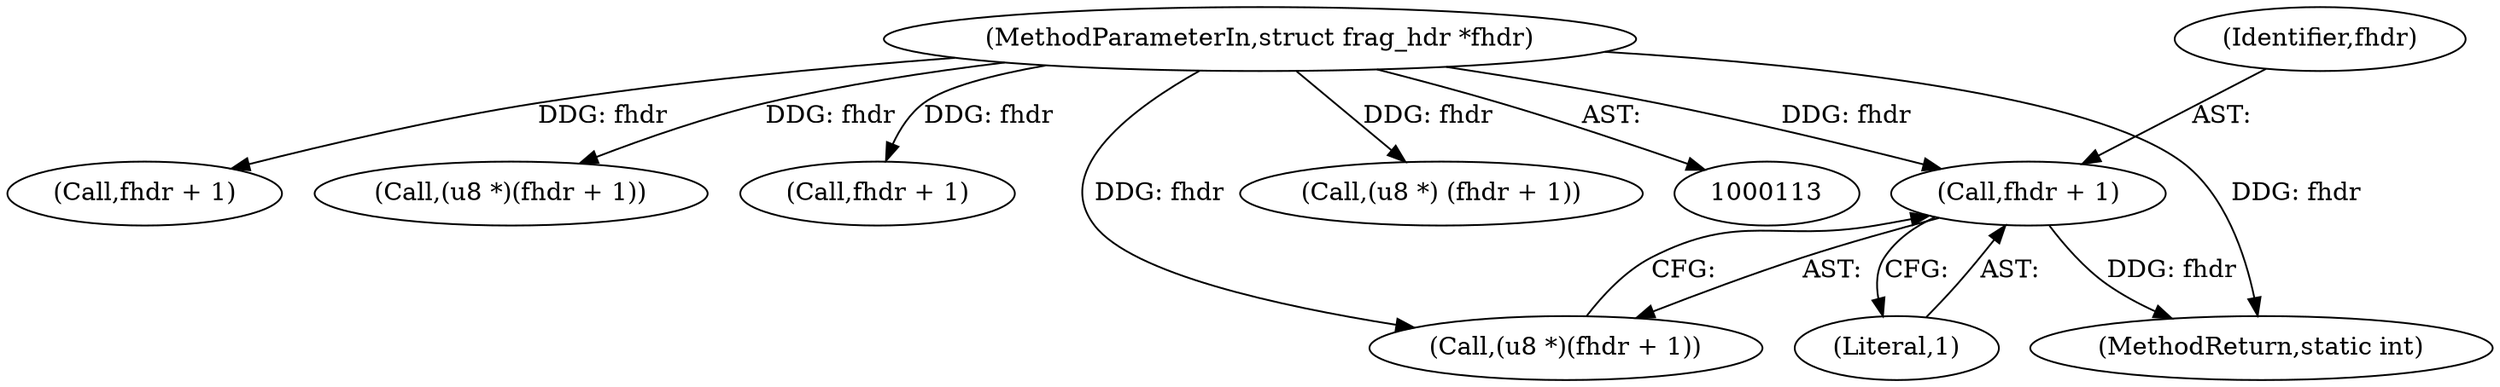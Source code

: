 digraph "0_linux_70789d7052239992824628db8133de08dc78e593_0@pointer" {
"1000224" [label="(Call,fhdr + 1)"];
"1000116" [label="(MethodParameterIn,struct frag_hdr *fhdr)"];
"1000222" [label="(Call,(u8 *)(fhdr + 1))"];
"1000162" [label="(Call,fhdr + 1)"];
"1000597" [label="(MethodReturn,static int)"];
"1000226" [label="(Literal,1)"];
"1000116" [label="(MethodParameterIn,struct frag_hdr *fhdr)"];
"1000160" [label="(Call,(u8 *)(fhdr + 1))"];
"1000330" [label="(Call,fhdr + 1)"];
"1000328" [label="(Call,(u8 *) (fhdr + 1))"];
"1000224" [label="(Call,fhdr + 1)"];
"1000225" [label="(Identifier,fhdr)"];
"1000224" -> "1000222"  [label="AST: "];
"1000224" -> "1000226"  [label="CFG: "];
"1000225" -> "1000224"  [label="AST: "];
"1000226" -> "1000224"  [label="AST: "];
"1000222" -> "1000224"  [label="CFG: "];
"1000224" -> "1000597"  [label="DDG: fhdr"];
"1000116" -> "1000224"  [label="DDG: fhdr"];
"1000116" -> "1000113"  [label="AST: "];
"1000116" -> "1000597"  [label="DDG: fhdr"];
"1000116" -> "1000160"  [label="DDG: fhdr"];
"1000116" -> "1000162"  [label="DDG: fhdr"];
"1000116" -> "1000222"  [label="DDG: fhdr"];
"1000116" -> "1000328"  [label="DDG: fhdr"];
"1000116" -> "1000330"  [label="DDG: fhdr"];
}
